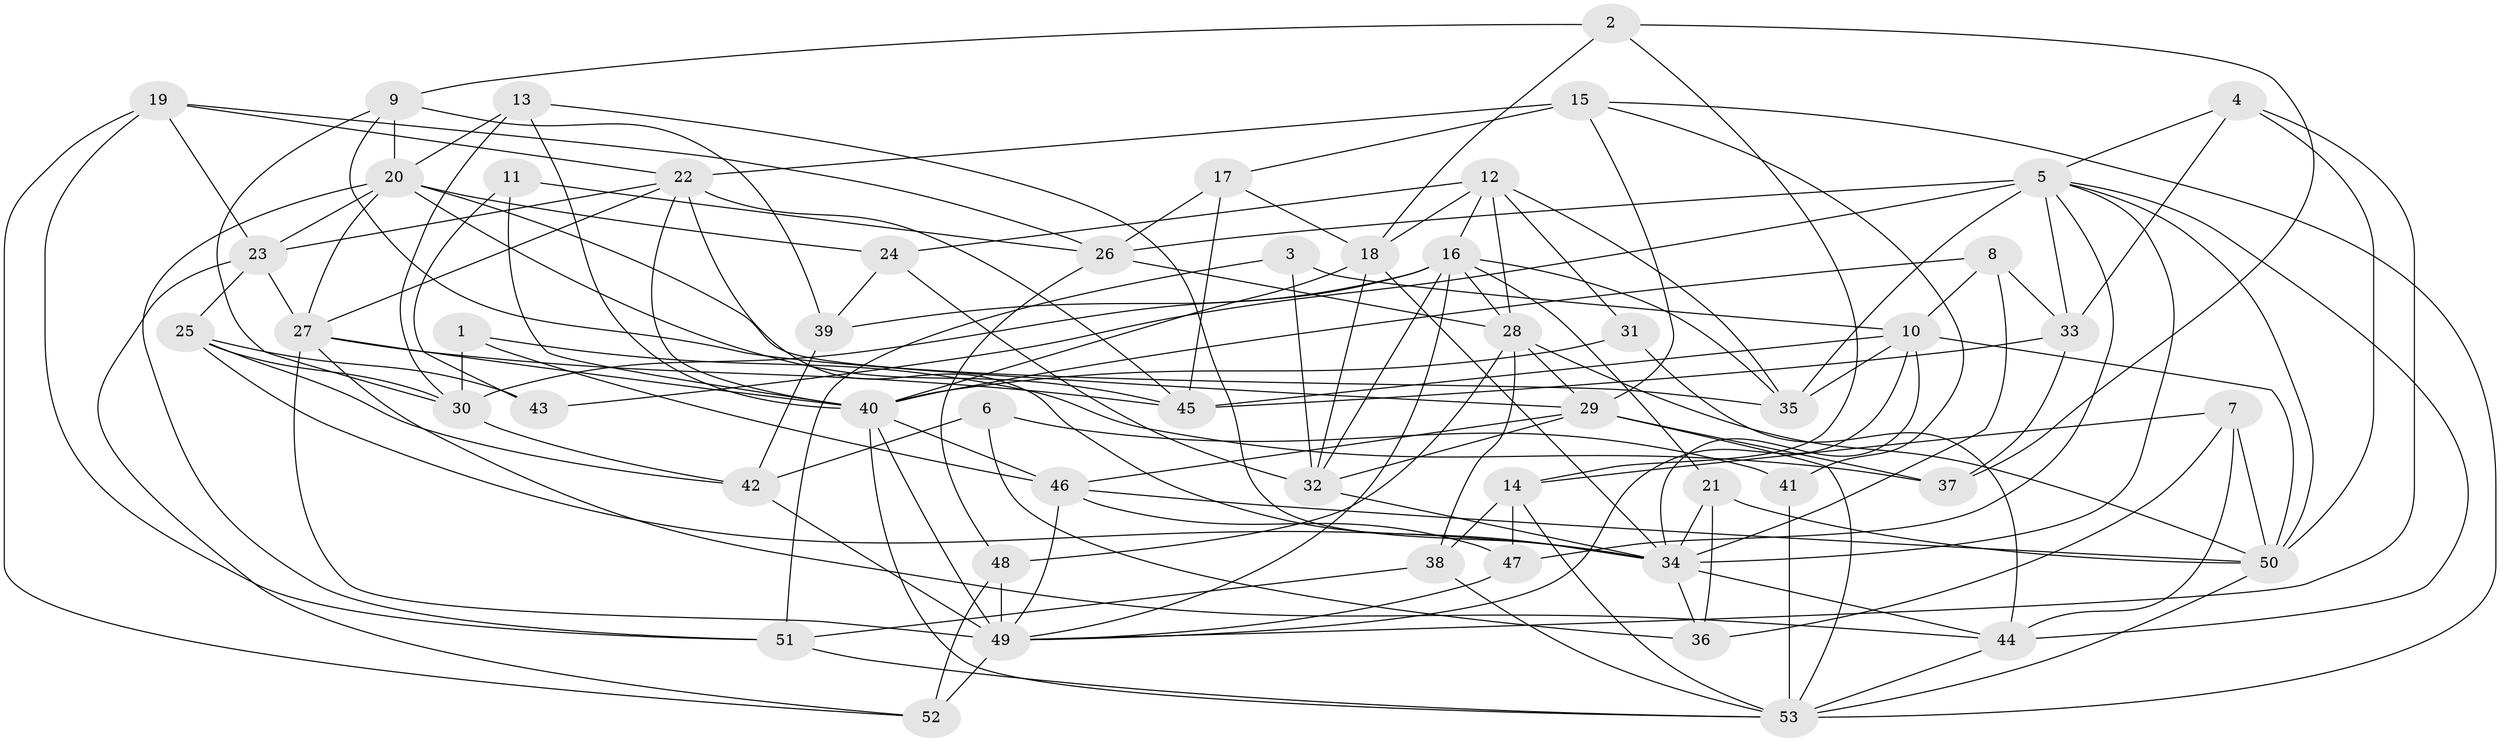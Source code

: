 // original degree distribution, {4: 0.24528301886792453, 3: 0.32075471698113206, 2: 0.09433962264150944, 5: 0.20754716981132076, 6: 0.10377358490566038, 7: 0.018867924528301886, 8: 0.009433962264150943}
// Generated by graph-tools (version 1.1) at 2025/02/03/09/25 03:02:03]
// undirected, 53 vertices, 144 edges
graph export_dot {
graph [start="1"]
  node [color=gray90,style=filled];
  1;
  2;
  3;
  4;
  5;
  6;
  7;
  8;
  9;
  10;
  11;
  12;
  13;
  14;
  15;
  16;
  17;
  18;
  19;
  20;
  21;
  22;
  23;
  24;
  25;
  26;
  27;
  28;
  29;
  30;
  31;
  32;
  33;
  34;
  35;
  36;
  37;
  38;
  39;
  40;
  41;
  42;
  43;
  44;
  45;
  46;
  47;
  48;
  49;
  50;
  51;
  52;
  53;
  1 -- 30 [weight=1.0];
  1 -- 37 [weight=1.0];
  1 -- 46 [weight=1.0];
  2 -- 9 [weight=1.0];
  2 -- 14 [weight=1.0];
  2 -- 18 [weight=1.0];
  2 -- 37 [weight=1.0];
  3 -- 10 [weight=1.0];
  3 -- 32 [weight=1.0];
  3 -- 51 [weight=1.0];
  4 -- 5 [weight=1.0];
  4 -- 33 [weight=1.0];
  4 -- 49 [weight=1.0];
  4 -- 50 [weight=1.0];
  5 -- 26 [weight=1.0];
  5 -- 33 [weight=1.0];
  5 -- 34 [weight=1.0];
  5 -- 35 [weight=1.0];
  5 -- 43 [weight=1.0];
  5 -- 44 [weight=1.0];
  5 -- 47 [weight=1.0];
  5 -- 50 [weight=1.0];
  6 -- 36 [weight=1.0];
  6 -- 41 [weight=1.0];
  6 -- 42 [weight=1.0];
  7 -- 14 [weight=1.0];
  7 -- 36 [weight=1.0];
  7 -- 44 [weight=2.0];
  7 -- 50 [weight=2.0];
  8 -- 10 [weight=1.0];
  8 -- 33 [weight=1.0];
  8 -- 34 [weight=1.0];
  8 -- 40 [weight=1.0];
  9 -- 20 [weight=1.0];
  9 -- 29 [weight=1.0];
  9 -- 30 [weight=1.0];
  9 -- 39 [weight=1.0];
  10 -- 34 [weight=1.0];
  10 -- 35 [weight=1.0];
  10 -- 45 [weight=1.0];
  10 -- 49 [weight=1.0];
  10 -- 50 [weight=1.0];
  11 -- 26 [weight=2.0];
  11 -- 40 [weight=1.0];
  11 -- 43 [weight=1.0];
  12 -- 16 [weight=1.0];
  12 -- 18 [weight=1.0];
  12 -- 24 [weight=1.0];
  12 -- 28 [weight=1.0];
  12 -- 31 [weight=1.0];
  12 -- 35 [weight=1.0];
  13 -- 20 [weight=1.0];
  13 -- 30 [weight=1.0];
  13 -- 34 [weight=1.0];
  13 -- 40 [weight=1.0];
  14 -- 38 [weight=1.0];
  14 -- 47 [weight=1.0];
  14 -- 53 [weight=1.0];
  15 -- 17 [weight=1.0];
  15 -- 22 [weight=2.0];
  15 -- 29 [weight=1.0];
  15 -- 41 [weight=1.0];
  15 -- 53 [weight=1.0];
  16 -- 21 [weight=2.0];
  16 -- 28 [weight=1.0];
  16 -- 30 [weight=1.0];
  16 -- 32 [weight=1.0];
  16 -- 35 [weight=1.0];
  16 -- 39 [weight=1.0];
  16 -- 49 [weight=1.0];
  17 -- 18 [weight=1.0];
  17 -- 26 [weight=2.0];
  17 -- 45 [weight=1.0];
  18 -- 32 [weight=1.0];
  18 -- 34 [weight=1.0];
  18 -- 40 [weight=1.0];
  19 -- 22 [weight=1.0];
  19 -- 23 [weight=1.0];
  19 -- 26 [weight=1.0];
  19 -- 51 [weight=1.0];
  19 -- 52 [weight=1.0];
  20 -- 23 [weight=1.0];
  20 -- 24 [weight=1.0];
  20 -- 27 [weight=1.0];
  20 -- 35 [weight=1.0];
  20 -- 45 [weight=1.0];
  20 -- 51 [weight=1.0];
  21 -- 34 [weight=1.0];
  21 -- 36 [weight=1.0];
  21 -- 50 [weight=1.0];
  22 -- 23 [weight=1.0];
  22 -- 27 [weight=1.0];
  22 -- 34 [weight=1.0];
  22 -- 40 [weight=1.0];
  22 -- 45 [weight=1.0];
  23 -- 25 [weight=1.0];
  23 -- 27 [weight=1.0];
  23 -- 52 [weight=1.0];
  24 -- 32 [weight=1.0];
  24 -- 39 [weight=1.0];
  25 -- 30 [weight=1.0];
  25 -- 34 [weight=1.0];
  25 -- 42 [weight=1.0];
  25 -- 43 [weight=1.0];
  26 -- 28 [weight=1.0];
  26 -- 48 [weight=1.0];
  27 -- 40 [weight=1.0];
  27 -- 44 [weight=1.0];
  27 -- 45 [weight=1.0];
  27 -- 49 [weight=1.0];
  28 -- 29 [weight=1.0];
  28 -- 38 [weight=1.0];
  28 -- 48 [weight=1.0];
  28 -- 50 [weight=1.0];
  29 -- 32 [weight=1.0];
  29 -- 37 [weight=1.0];
  29 -- 46 [weight=1.0];
  29 -- 53 [weight=1.0];
  30 -- 42 [weight=1.0];
  31 -- 40 [weight=1.0];
  31 -- 44 [weight=1.0];
  32 -- 34 [weight=1.0];
  33 -- 37 [weight=1.0];
  33 -- 45 [weight=2.0];
  34 -- 36 [weight=1.0];
  34 -- 44 [weight=1.0];
  38 -- 51 [weight=1.0];
  38 -- 53 [weight=1.0];
  39 -- 42 [weight=1.0];
  40 -- 46 [weight=1.0];
  40 -- 49 [weight=1.0];
  40 -- 53 [weight=1.0];
  41 -- 53 [weight=1.0];
  42 -- 49 [weight=1.0];
  44 -- 53 [weight=1.0];
  46 -- 47 [weight=1.0];
  46 -- 49 [weight=2.0];
  46 -- 50 [weight=1.0];
  47 -- 49 [weight=1.0];
  48 -- 49 [weight=1.0];
  48 -- 52 [weight=1.0];
  49 -- 52 [weight=3.0];
  50 -- 53 [weight=1.0];
  51 -- 53 [weight=1.0];
}
